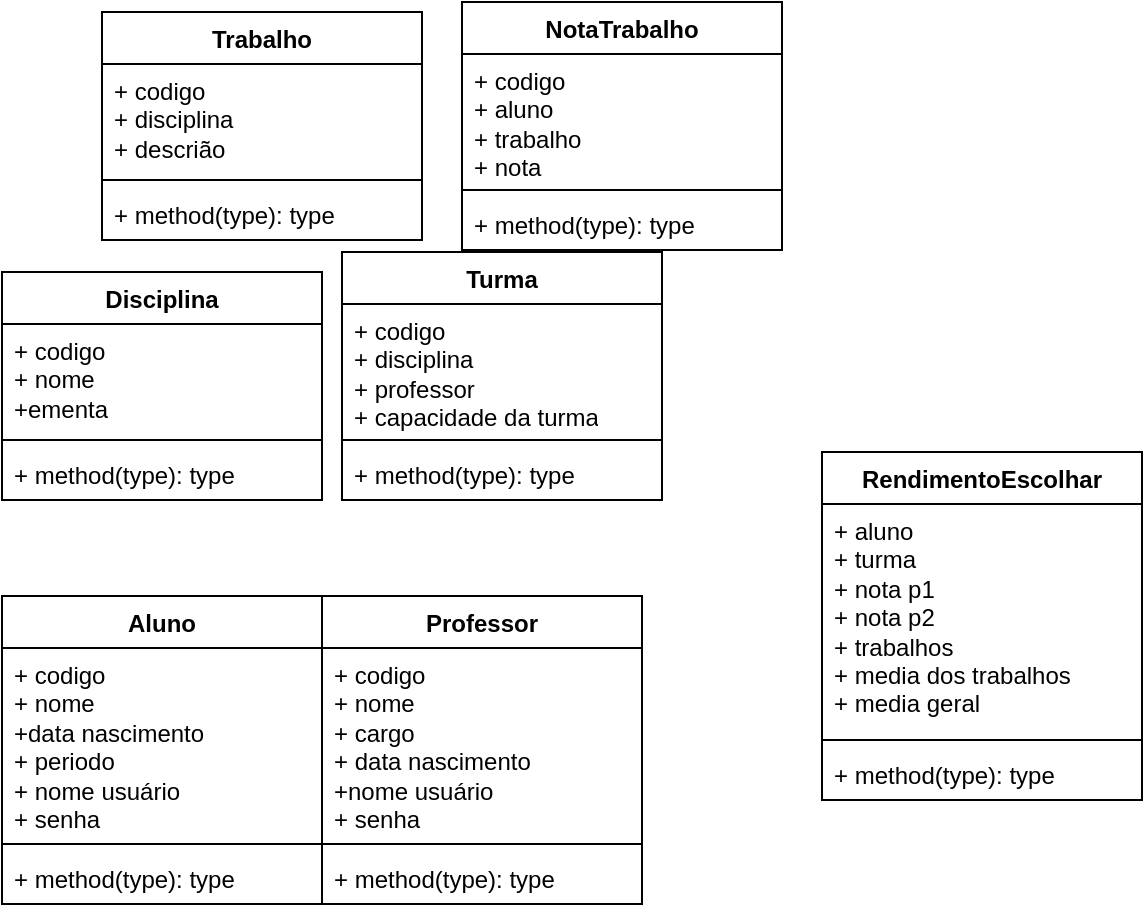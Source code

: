 <mxfile version="22.0.4" type="device">
  <diagram name="Página-1" id="ljhv2v-cWOTtfuB43uvN">
    <mxGraphModel dx="1434" dy="790" grid="1" gridSize="10" guides="1" tooltips="1" connect="1" arrows="1" fold="1" page="1" pageScale="1" pageWidth="827" pageHeight="1169" math="0" shadow="0">
      <root>
        <mxCell id="0" />
        <mxCell id="1" parent="0" />
        <mxCell id="wDJPIVWygFnO_ymZf8qQ-1" value="Aluno" style="swimlane;fontStyle=1;align=center;verticalAlign=top;childLayout=stackLayout;horizontal=1;startSize=26;horizontalStack=0;resizeParent=1;resizeParentMax=0;resizeLast=0;collapsible=1;marginBottom=0;whiteSpace=wrap;html=1;" parent="1" vertex="1">
          <mxGeometry y="322" width="160" height="154" as="geometry">
            <mxRectangle y="322" width="70" height="30" as="alternateBounds" />
          </mxGeometry>
        </mxCell>
        <mxCell id="wDJPIVWygFnO_ymZf8qQ-2" value="+ codigo&lt;br&gt;+ nome&lt;br&gt;+data nascimento&lt;br&gt;+ periodo&lt;br&gt;+ nome usuário&lt;br&gt;+ senha" style="text;strokeColor=none;fillColor=none;align=left;verticalAlign=top;spacingLeft=4;spacingRight=4;overflow=hidden;rotatable=0;points=[[0,0.5],[1,0.5]];portConstraint=eastwest;whiteSpace=wrap;html=1;" parent="wDJPIVWygFnO_ymZf8qQ-1" vertex="1">
          <mxGeometry y="26" width="160" height="94" as="geometry" />
        </mxCell>
        <mxCell id="wDJPIVWygFnO_ymZf8qQ-3" value="" style="line;strokeWidth=1;fillColor=none;align=left;verticalAlign=middle;spacingTop=-1;spacingLeft=3;spacingRight=3;rotatable=0;labelPosition=right;points=[];portConstraint=eastwest;strokeColor=inherit;" parent="wDJPIVWygFnO_ymZf8qQ-1" vertex="1">
          <mxGeometry y="120" width="160" height="8" as="geometry" />
        </mxCell>
        <mxCell id="wDJPIVWygFnO_ymZf8qQ-4" value="+ method(type): type" style="text;strokeColor=none;fillColor=none;align=left;verticalAlign=top;spacingLeft=4;spacingRight=4;overflow=hidden;rotatable=0;points=[[0,0.5],[1,0.5]];portConstraint=eastwest;whiteSpace=wrap;html=1;" parent="wDJPIVWygFnO_ymZf8qQ-1" vertex="1">
          <mxGeometry y="128" width="160" height="26" as="geometry" />
        </mxCell>
        <mxCell id="wDJPIVWygFnO_ymZf8qQ-5" value="Professor" style="swimlane;fontStyle=1;align=center;verticalAlign=top;childLayout=stackLayout;horizontal=1;startSize=26;horizontalStack=0;resizeParent=1;resizeParentMax=0;resizeLast=0;collapsible=1;marginBottom=0;whiteSpace=wrap;html=1;" parent="1" vertex="1">
          <mxGeometry x="160" y="322" width="160" height="154" as="geometry" />
        </mxCell>
        <mxCell id="wDJPIVWygFnO_ymZf8qQ-6" value="+ codigo&lt;br&gt;+ nome&amp;nbsp;&lt;br&gt;+ cargo&lt;br&gt;+ data nascimento&lt;br&gt;+nome usuário&lt;br&gt;+ senha" style="text;strokeColor=none;fillColor=none;align=left;verticalAlign=top;spacingLeft=4;spacingRight=4;overflow=hidden;rotatable=0;points=[[0,0.5],[1,0.5]];portConstraint=eastwest;whiteSpace=wrap;html=1;" parent="wDJPIVWygFnO_ymZf8qQ-5" vertex="1">
          <mxGeometry y="26" width="160" height="94" as="geometry" />
        </mxCell>
        <mxCell id="wDJPIVWygFnO_ymZf8qQ-7" value="" style="line;strokeWidth=1;fillColor=none;align=left;verticalAlign=middle;spacingTop=-1;spacingLeft=3;spacingRight=3;rotatable=0;labelPosition=right;points=[];portConstraint=eastwest;strokeColor=inherit;" parent="wDJPIVWygFnO_ymZf8qQ-5" vertex="1">
          <mxGeometry y="120" width="160" height="8" as="geometry" />
        </mxCell>
        <mxCell id="wDJPIVWygFnO_ymZf8qQ-8" value="+ method(type): type" style="text;strokeColor=none;fillColor=none;align=left;verticalAlign=top;spacingLeft=4;spacingRight=4;overflow=hidden;rotatable=0;points=[[0,0.5],[1,0.5]];portConstraint=eastwest;whiteSpace=wrap;html=1;" parent="wDJPIVWygFnO_ymZf8qQ-5" vertex="1">
          <mxGeometry y="128" width="160" height="26" as="geometry" />
        </mxCell>
        <mxCell id="wDJPIVWygFnO_ymZf8qQ-9" value="Disciplina" style="swimlane;fontStyle=1;align=center;verticalAlign=top;childLayout=stackLayout;horizontal=1;startSize=26;horizontalStack=0;resizeParent=1;resizeParentMax=0;resizeLast=0;collapsible=1;marginBottom=0;whiteSpace=wrap;html=1;" parent="1" vertex="1">
          <mxGeometry y="160" width="160" height="114" as="geometry" />
        </mxCell>
        <mxCell id="wDJPIVWygFnO_ymZf8qQ-10" value="+ codigo&lt;br&gt;+ nome&lt;br&gt;+ementa" style="text;strokeColor=none;fillColor=none;align=left;verticalAlign=top;spacingLeft=4;spacingRight=4;overflow=hidden;rotatable=0;points=[[0,0.5],[1,0.5]];portConstraint=eastwest;whiteSpace=wrap;html=1;" parent="wDJPIVWygFnO_ymZf8qQ-9" vertex="1">
          <mxGeometry y="26" width="160" height="54" as="geometry" />
        </mxCell>
        <mxCell id="wDJPIVWygFnO_ymZf8qQ-11" value="" style="line;strokeWidth=1;fillColor=none;align=left;verticalAlign=middle;spacingTop=-1;spacingLeft=3;spacingRight=3;rotatable=0;labelPosition=right;points=[];portConstraint=eastwest;strokeColor=inherit;" parent="wDJPIVWygFnO_ymZf8qQ-9" vertex="1">
          <mxGeometry y="80" width="160" height="8" as="geometry" />
        </mxCell>
        <mxCell id="wDJPIVWygFnO_ymZf8qQ-12" value="+ method(type): type" style="text;strokeColor=none;fillColor=none;align=left;verticalAlign=top;spacingLeft=4;spacingRight=4;overflow=hidden;rotatable=0;points=[[0,0.5],[1,0.5]];portConstraint=eastwest;whiteSpace=wrap;html=1;" parent="wDJPIVWygFnO_ymZf8qQ-9" vertex="1">
          <mxGeometry y="88" width="160" height="26" as="geometry" />
        </mxCell>
        <mxCell id="wDJPIVWygFnO_ymZf8qQ-13" value="Turma" style="swimlane;fontStyle=1;align=center;verticalAlign=top;childLayout=stackLayout;horizontal=1;startSize=26;horizontalStack=0;resizeParent=1;resizeParentMax=0;resizeLast=0;collapsible=1;marginBottom=0;whiteSpace=wrap;html=1;" parent="1" vertex="1">
          <mxGeometry x="170" y="150" width="160" height="124" as="geometry" />
        </mxCell>
        <mxCell id="wDJPIVWygFnO_ymZf8qQ-14" value="+ codigo&lt;br&gt;+ disciplina&amp;nbsp;&lt;br&gt;+ professor&lt;br&gt;+ capacidade da turma" style="text;strokeColor=none;fillColor=none;align=left;verticalAlign=top;spacingLeft=4;spacingRight=4;overflow=hidden;rotatable=0;points=[[0,0.5],[1,0.5]];portConstraint=eastwest;whiteSpace=wrap;html=1;" parent="wDJPIVWygFnO_ymZf8qQ-13" vertex="1">
          <mxGeometry y="26" width="160" height="64" as="geometry" />
        </mxCell>
        <mxCell id="wDJPIVWygFnO_ymZf8qQ-15" value="" style="line;strokeWidth=1;fillColor=none;align=left;verticalAlign=middle;spacingTop=-1;spacingLeft=3;spacingRight=3;rotatable=0;labelPosition=right;points=[];portConstraint=eastwest;strokeColor=inherit;" parent="wDJPIVWygFnO_ymZf8qQ-13" vertex="1">
          <mxGeometry y="90" width="160" height="8" as="geometry" />
        </mxCell>
        <mxCell id="wDJPIVWygFnO_ymZf8qQ-16" value="+ method(type): type" style="text;strokeColor=none;fillColor=none;align=left;verticalAlign=top;spacingLeft=4;spacingRight=4;overflow=hidden;rotatable=0;points=[[0,0.5],[1,0.5]];portConstraint=eastwest;whiteSpace=wrap;html=1;" parent="wDJPIVWygFnO_ymZf8qQ-13" vertex="1">
          <mxGeometry y="98" width="160" height="26" as="geometry" />
        </mxCell>
        <mxCell id="wDJPIVWygFnO_ymZf8qQ-17" value="Trabalho" style="swimlane;fontStyle=1;align=center;verticalAlign=top;childLayout=stackLayout;horizontal=1;startSize=26;horizontalStack=0;resizeParent=1;resizeParentMax=0;resizeLast=0;collapsible=1;marginBottom=0;whiteSpace=wrap;html=1;" parent="1" vertex="1">
          <mxGeometry x="50" y="30" width="160" height="114" as="geometry" />
        </mxCell>
        <mxCell id="wDJPIVWygFnO_ymZf8qQ-18" value="+ codigo&lt;br&gt;+ disciplina&lt;br&gt;+ descrião" style="text;strokeColor=none;fillColor=none;align=left;verticalAlign=top;spacingLeft=4;spacingRight=4;overflow=hidden;rotatable=0;points=[[0,0.5],[1,0.5]];portConstraint=eastwest;whiteSpace=wrap;html=1;" parent="wDJPIVWygFnO_ymZf8qQ-17" vertex="1">
          <mxGeometry y="26" width="160" height="54" as="geometry" />
        </mxCell>
        <mxCell id="wDJPIVWygFnO_ymZf8qQ-19" value="" style="line;strokeWidth=1;fillColor=none;align=left;verticalAlign=middle;spacingTop=-1;spacingLeft=3;spacingRight=3;rotatable=0;labelPosition=right;points=[];portConstraint=eastwest;strokeColor=inherit;" parent="wDJPIVWygFnO_ymZf8qQ-17" vertex="1">
          <mxGeometry y="80" width="160" height="8" as="geometry" />
        </mxCell>
        <mxCell id="wDJPIVWygFnO_ymZf8qQ-20" value="+ method(type): type" style="text;strokeColor=none;fillColor=none;align=left;verticalAlign=top;spacingLeft=4;spacingRight=4;overflow=hidden;rotatable=0;points=[[0,0.5],[1,0.5]];portConstraint=eastwest;whiteSpace=wrap;html=1;" parent="wDJPIVWygFnO_ymZf8qQ-17" vertex="1">
          <mxGeometry y="88" width="160" height="26" as="geometry" />
        </mxCell>
        <mxCell id="wDJPIVWygFnO_ymZf8qQ-21" value="NotaTrabalho" style="swimlane;fontStyle=1;align=center;verticalAlign=top;childLayout=stackLayout;horizontal=1;startSize=26;horizontalStack=0;resizeParent=1;resizeParentMax=0;resizeLast=0;collapsible=1;marginBottom=0;whiteSpace=wrap;html=1;" parent="1" vertex="1">
          <mxGeometry x="230" y="25" width="160" height="124" as="geometry" />
        </mxCell>
        <mxCell id="wDJPIVWygFnO_ymZf8qQ-22" value="+ codigo&lt;br&gt;+ aluno&lt;br&gt;+ trabalho&lt;br&gt;+ nota" style="text;strokeColor=none;fillColor=none;align=left;verticalAlign=top;spacingLeft=4;spacingRight=4;overflow=hidden;rotatable=0;points=[[0,0.5],[1,0.5]];portConstraint=eastwest;whiteSpace=wrap;html=1;" parent="wDJPIVWygFnO_ymZf8qQ-21" vertex="1">
          <mxGeometry y="26" width="160" height="64" as="geometry" />
        </mxCell>
        <mxCell id="wDJPIVWygFnO_ymZf8qQ-23" value="" style="line;strokeWidth=1;fillColor=none;align=left;verticalAlign=middle;spacingTop=-1;spacingLeft=3;spacingRight=3;rotatable=0;labelPosition=right;points=[];portConstraint=eastwest;strokeColor=inherit;" parent="wDJPIVWygFnO_ymZf8qQ-21" vertex="1">
          <mxGeometry y="90" width="160" height="8" as="geometry" />
        </mxCell>
        <mxCell id="wDJPIVWygFnO_ymZf8qQ-24" value="+ method(type): type" style="text;strokeColor=none;fillColor=none;align=left;verticalAlign=top;spacingLeft=4;spacingRight=4;overflow=hidden;rotatable=0;points=[[0,0.5],[1,0.5]];portConstraint=eastwest;whiteSpace=wrap;html=1;" parent="wDJPIVWygFnO_ymZf8qQ-21" vertex="1">
          <mxGeometry y="98" width="160" height="26" as="geometry" />
        </mxCell>
        <mxCell id="wDJPIVWygFnO_ymZf8qQ-25" value="RendimentoEscolhar" style="swimlane;fontStyle=1;align=center;verticalAlign=top;childLayout=stackLayout;horizontal=1;startSize=26;horizontalStack=0;resizeParent=1;resizeParentMax=0;resizeLast=0;collapsible=1;marginBottom=0;whiteSpace=wrap;html=1;" parent="1" vertex="1">
          <mxGeometry x="410" y="250" width="160" height="174" as="geometry" />
        </mxCell>
        <mxCell id="wDJPIVWygFnO_ymZf8qQ-26" value="+ aluno&lt;br&gt;+ turma&lt;br&gt;+ nota p1&lt;br&gt;+ nota p2&lt;br&gt;+ trabalhos&lt;br&gt;+ media dos trabalhos&lt;br&gt;+ media geral" style="text;strokeColor=none;fillColor=none;align=left;verticalAlign=top;spacingLeft=4;spacingRight=4;overflow=hidden;rotatable=0;points=[[0,0.5],[1,0.5]];portConstraint=eastwest;whiteSpace=wrap;html=1;" parent="wDJPIVWygFnO_ymZf8qQ-25" vertex="1">
          <mxGeometry y="26" width="160" height="114" as="geometry" />
        </mxCell>
        <mxCell id="wDJPIVWygFnO_ymZf8qQ-27" value="" style="line;strokeWidth=1;fillColor=none;align=left;verticalAlign=middle;spacingTop=-1;spacingLeft=3;spacingRight=3;rotatable=0;labelPosition=right;points=[];portConstraint=eastwest;strokeColor=inherit;" parent="wDJPIVWygFnO_ymZf8qQ-25" vertex="1">
          <mxGeometry y="140" width="160" height="8" as="geometry" />
        </mxCell>
        <mxCell id="wDJPIVWygFnO_ymZf8qQ-28" value="+ method(type): type" style="text;strokeColor=none;fillColor=none;align=left;verticalAlign=top;spacingLeft=4;spacingRight=4;overflow=hidden;rotatable=0;points=[[0,0.5],[1,0.5]];portConstraint=eastwest;whiteSpace=wrap;html=1;" parent="wDJPIVWygFnO_ymZf8qQ-25" vertex="1">
          <mxGeometry y="148" width="160" height="26" as="geometry" />
        </mxCell>
      </root>
    </mxGraphModel>
  </diagram>
</mxfile>
